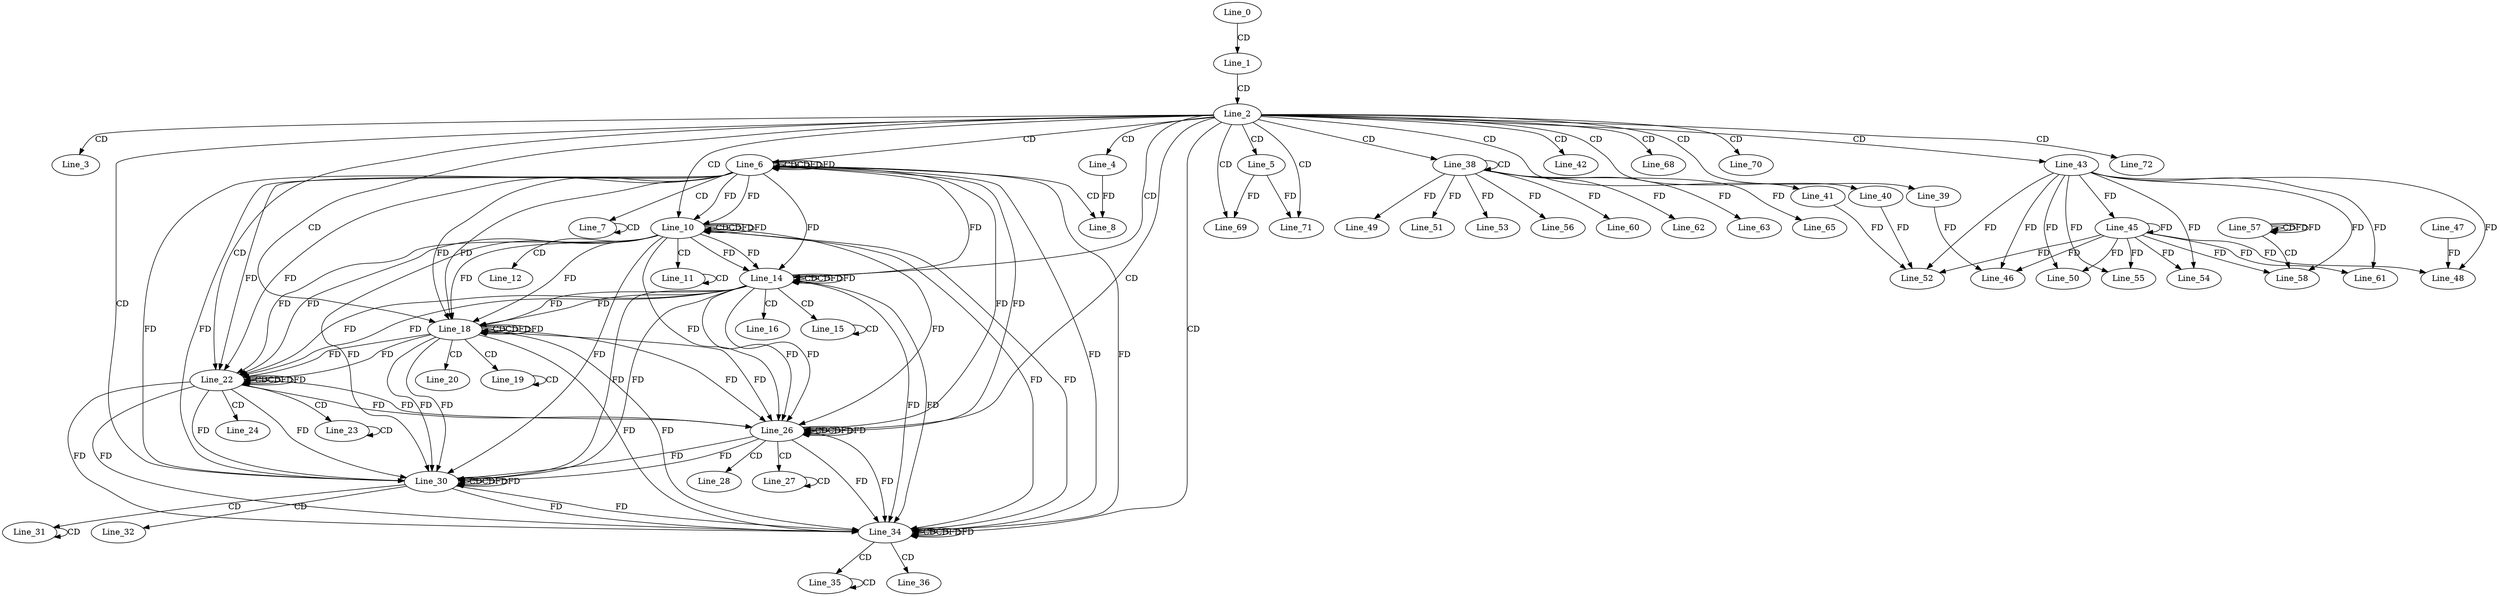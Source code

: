 digraph G {
  Line_0;
  Line_1;
  Line_2;
  Line_3;
  Line_4;
  Line_5;
  Line_6;
  Line_6;
  Line_6;
  Line_7;
  Line_7;
  Line_8;
  Line_10;
  Line_10;
  Line_10;
  Line_11;
  Line_11;
  Line_12;
  Line_14;
  Line_14;
  Line_14;
  Line_15;
  Line_15;
  Line_16;
  Line_18;
  Line_18;
  Line_18;
  Line_19;
  Line_19;
  Line_20;
  Line_22;
  Line_22;
  Line_22;
  Line_23;
  Line_23;
  Line_24;
  Line_26;
  Line_26;
  Line_26;
  Line_27;
  Line_27;
  Line_28;
  Line_30;
  Line_30;
  Line_30;
  Line_31;
  Line_31;
  Line_32;
  Line_34;
  Line_34;
  Line_34;
  Line_35;
  Line_35;
  Line_36;
  Line_38;
  Line_38;
  Line_39;
  Line_40;
  Line_41;
  Line_42;
  Line_43;
  Line_45;
  Line_46;
  Line_48;
  Line_47;
  Line_49;
  Line_50;
  Line_51;
  Line_52;
  Line_53;
  Line_54;
  Line_55;
  Line_56;
  Line_57;
  Line_57;
  Line_57;
  Line_58;
  Line_60;
  Line_61;
  Line_62;
  Line_63;
  Line_65;
  Line_68;
  Line_69;
  Line_70;
  Line_71;
  Line_72;
  Line_0 -> Line_1 [ label="CD" ];
  Line_1 -> Line_2 [ label="CD" ];
  Line_2 -> Line_3 [ label="CD" ];
  Line_2 -> Line_4 [ label="CD" ];
  Line_2 -> Line_5 [ label="CD" ];
  Line_2 -> Line_6 [ label="CD" ];
  Line_6 -> Line_6 [ label="CD" ];
  Line_6 -> Line_6 [ label="CD" ];
  Line_6 -> Line_6 [ label="FD" ];
  Line_6 -> Line_7 [ label="CD" ];
  Line_7 -> Line_7 [ label="CD" ];
  Line_6 -> Line_8 [ label="CD" ];
  Line_4 -> Line_8 [ label="FD" ];
  Line_2 -> Line_10 [ label="CD" ];
  Line_10 -> Line_10 [ label="CD" ];
  Line_6 -> Line_10 [ label="FD" ];
  Line_10 -> Line_10 [ label="CD" ];
  Line_10 -> Line_10 [ label="FD" ];
  Line_6 -> Line_10 [ label="FD" ];
  Line_10 -> Line_11 [ label="CD" ];
  Line_11 -> Line_11 [ label="CD" ];
  Line_10 -> Line_12 [ label="CD" ];
  Line_2 -> Line_14 [ label="CD" ];
  Line_14 -> Line_14 [ label="CD" ];
  Line_10 -> Line_14 [ label="FD" ];
  Line_6 -> Line_14 [ label="FD" ];
  Line_14 -> Line_14 [ label="CD" ];
  Line_14 -> Line_14 [ label="FD" ];
  Line_10 -> Line_14 [ label="FD" ];
  Line_6 -> Line_14 [ label="FD" ];
  Line_14 -> Line_15 [ label="CD" ];
  Line_15 -> Line_15 [ label="CD" ];
  Line_14 -> Line_16 [ label="CD" ];
  Line_2 -> Line_18 [ label="CD" ];
  Line_18 -> Line_18 [ label="CD" ];
  Line_14 -> Line_18 [ label="FD" ];
  Line_10 -> Line_18 [ label="FD" ];
  Line_6 -> Line_18 [ label="FD" ];
  Line_18 -> Line_18 [ label="CD" ];
  Line_18 -> Line_18 [ label="FD" ];
  Line_14 -> Line_18 [ label="FD" ];
  Line_10 -> Line_18 [ label="FD" ];
  Line_6 -> Line_18 [ label="FD" ];
  Line_18 -> Line_19 [ label="CD" ];
  Line_19 -> Line_19 [ label="CD" ];
  Line_18 -> Line_20 [ label="CD" ];
  Line_2 -> Line_22 [ label="CD" ];
  Line_22 -> Line_22 [ label="CD" ];
  Line_18 -> Line_22 [ label="FD" ];
  Line_14 -> Line_22 [ label="FD" ];
  Line_10 -> Line_22 [ label="FD" ];
  Line_6 -> Line_22 [ label="FD" ];
  Line_22 -> Line_22 [ label="CD" ];
  Line_22 -> Line_22 [ label="FD" ];
  Line_18 -> Line_22 [ label="FD" ];
  Line_14 -> Line_22 [ label="FD" ];
  Line_10 -> Line_22 [ label="FD" ];
  Line_6 -> Line_22 [ label="FD" ];
  Line_22 -> Line_23 [ label="CD" ];
  Line_23 -> Line_23 [ label="CD" ];
  Line_22 -> Line_24 [ label="CD" ];
  Line_2 -> Line_26 [ label="CD" ];
  Line_26 -> Line_26 [ label="CD" ];
  Line_22 -> Line_26 [ label="FD" ];
  Line_18 -> Line_26 [ label="FD" ];
  Line_14 -> Line_26 [ label="FD" ];
  Line_10 -> Line_26 [ label="FD" ];
  Line_6 -> Line_26 [ label="FD" ];
  Line_26 -> Line_26 [ label="CD" ];
  Line_26 -> Line_26 [ label="FD" ];
  Line_22 -> Line_26 [ label="FD" ];
  Line_18 -> Line_26 [ label="FD" ];
  Line_14 -> Line_26 [ label="FD" ];
  Line_10 -> Line_26 [ label="FD" ];
  Line_6 -> Line_26 [ label="FD" ];
  Line_26 -> Line_27 [ label="CD" ];
  Line_27 -> Line_27 [ label="CD" ];
  Line_26 -> Line_28 [ label="CD" ];
  Line_2 -> Line_30 [ label="CD" ];
  Line_30 -> Line_30 [ label="CD" ];
  Line_26 -> Line_30 [ label="FD" ];
  Line_22 -> Line_30 [ label="FD" ];
  Line_18 -> Line_30 [ label="FD" ];
  Line_14 -> Line_30 [ label="FD" ];
  Line_10 -> Line_30 [ label="FD" ];
  Line_6 -> Line_30 [ label="FD" ];
  Line_30 -> Line_30 [ label="CD" ];
  Line_30 -> Line_30 [ label="FD" ];
  Line_26 -> Line_30 [ label="FD" ];
  Line_22 -> Line_30 [ label="FD" ];
  Line_18 -> Line_30 [ label="FD" ];
  Line_14 -> Line_30 [ label="FD" ];
  Line_10 -> Line_30 [ label="FD" ];
  Line_6 -> Line_30 [ label="FD" ];
  Line_30 -> Line_31 [ label="CD" ];
  Line_31 -> Line_31 [ label="CD" ];
  Line_30 -> Line_32 [ label="CD" ];
  Line_2 -> Line_34 [ label="CD" ];
  Line_34 -> Line_34 [ label="CD" ];
  Line_30 -> Line_34 [ label="FD" ];
  Line_26 -> Line_34 [ label="FD" ];
  Line_22 -> Line_34 [ label="FD" ];
  Line_18 -> Line_34 [ label="FD" ];
  Line_14 -> Line_34 [ label="FD" ];
  Line_10 -> Line_34 [ label="FD" ];
  Line_6 -> Line_34 [ label="FD" ];
  Line_34 -> Line_34 [ label="CD" ];
  Line_34 -> Line_34 [ label="FD" ];
  Line_30 -> Line_34 [ label="FD" ];
  Line_26 -> Line_34 [ label="FD" ];
  Line_22 -> Line_34 [ label="FD" ];
  Line_18 -> Line_34 [ label="FD" ];
  Line_14 -> Line_34 [ label="FD" ];
  Line_10 -> Line_34 [ label="FD" ];
  Line_6 -> Line_34 [ label="FD" ];
  Line_34 -> Line_35 [ label="CD" ];
  Line_35 -> Line_35 [ label="CD" ];
  Line_34 -> Line_36 [ label="CD" ];
  Line_2 -> Line_38 [ label="CD" ];
  Line_38 -> Line_38 [ label="CD" ];
  Line_2 -> Line_39 [ label="CD" ];
  Line_2 -> Line_40 [ label="CD" ];
  Line_2 -> Line_41 [ label="CD" ];
  Line_2 -> Line_42 [ label="CD" ];
  Line_2 -> Line_43 [ label="CD" ];
  Line_43 -> Line_45 [ label="FD" ];
  Line_45 -> Line_45 [ label="FD" ];
  Line_43 -> Line_46 [ label="FD" ];
  Line_45 -> Line_46 [ label="FD" ];
  Line_39 -> Line_46 [ label="FD" ];
  Line_43 -> Line_48 [ label="FD" ];
  Line_45 -> Line_48 [ label="FD" ];
  Line_47 -> Line_48 [ label="FD" ];
  Line_38 -> Line_49 [ label="FD" ];
  Line_43 -> Line_50 [ label="FD" ];
  Line_45 -> Line_50 [ label="FD" ];
  Line_38 -> Line_51 [ label="FD" ];
  Line_43 -> Line_52 [ label="FD" ];
  Line_45 -> Line_52 [ label="FD" ];
  Line_40 -> Line_52 [ label="FD" ];
  Line_41 -> Line_52 [ label="FD" ];
  Line_38 -> Line_53 [ label="FD" ];
  Line_43 -> Line_54 [ label="FD" ];
  Line_45 -> Line_54 [ label="FD" ];
  Line_43 -> Line_55 [ label="FD" ];
  Line_45 -> Line_55 [ label="FD" ];
  Line_38 -> Line_56 [ label="FD" ];
  Line_57 -> Line_57 [ label="CD" ];
  Line_57 -> Line_57 [ label="FD" ];
  Line_57 -> Line_58 [ label="CD" ];
  Line_43 -> Line_58 [ label="FD" ];
  Line_45 -> Line_58 [ label="FD" ];
  Line_38 -> Line_60 [ label="FD" ];
  Line_43 -> Line_61 [ label="FD" ];
  Line_45 -> Line_61 [ label="FD" ];
  Line_38 -> Line_62 [ label="FD" ];
  Line_38 -> Line_63 [ label="FD" ];
  Line_38 -> Line_65 [ label="FD" ];
  Line_2 -> Line_68 [ label="CD" ];
  Line_2 -> Line_69 [ label="CD" ];
  Line_5 -> Line_69 [ label="FD" ];
  Line_2 -> Line_70 [ label="CD" ];
  Line_2 -> Line_71 [ label="CD" ];
  Line_5 -> Line_71 [ label="FD" ];
  Line_2 -> Line_72 [ label="CD" ];
  Line_6 -> Line_6 [ label="FD" ];
  Line_10 -> Line_10 [ label="FD" ];
  Line_14 -> Line_14 [ label="FD" ];
  Line_18 -> Line_18 [ label="FD" ];
  Line_22 -> Line_22 [ label="FD" ];
  Line_26 -> Line_26 [ label="FD" ];
  Line_30 -> Line_30 [ label="FD" ];
  Line_34 -> Line_34 [ label="FD" ];
  Line_57 -> Line_57 [ label="FD" ];
}
